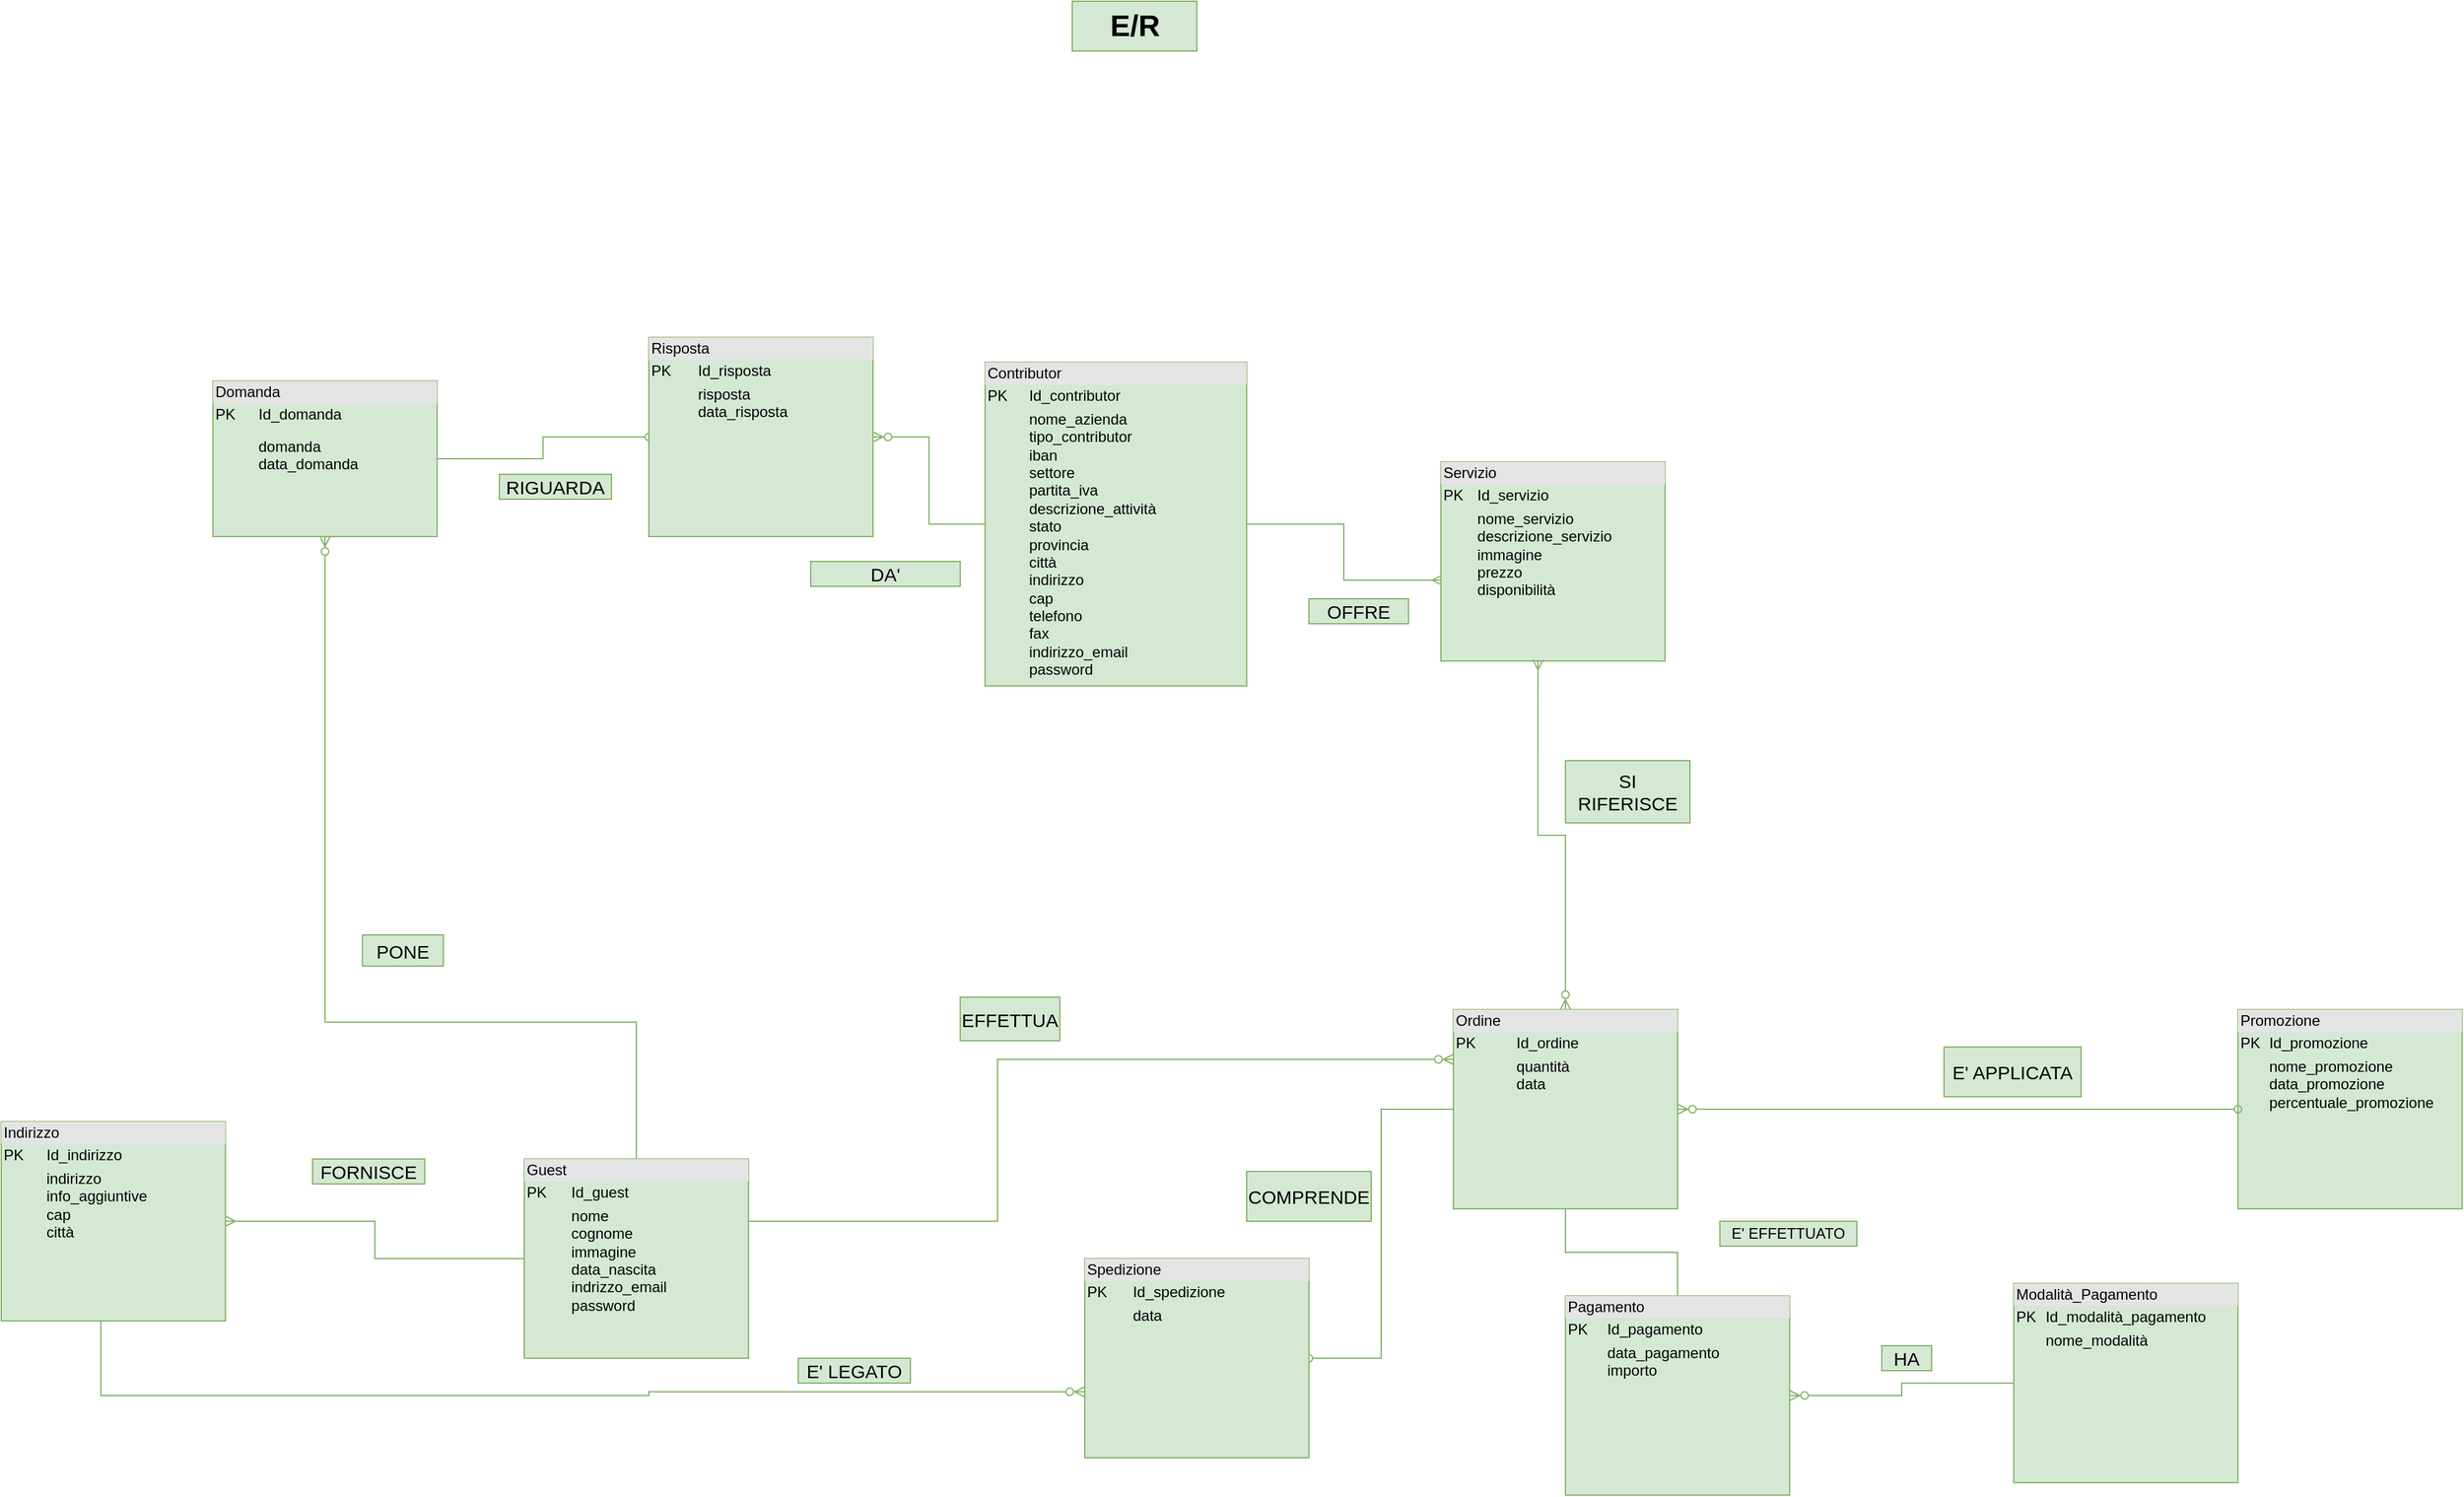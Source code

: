 <mxfile version="14.6.11" type="github">
  <diagram id="2Lku7SXxJfx_jw641gc3" name="Page-1">
    <mxGraphModel dx="1894" dy="1228" grid="1" gridSize="10" guides="1" tooltips="1" connect="1" arrows="1" fold="1" page="1" pageScale="1" pageWidth="3300" pageHeight="4681" math="0" shadow="0">
      <root>
        <mxCell id="0" />
        <mxCell id="1" parent="0" />
        <mxCell id="aYpBokMkxp7m7ungWqd7-1" style="edgeStyle=orthogonalEdgeStyle;rounded=0;orthogonalLoop=1;jettySize=auto;html=1;entryX=0.006;entryY=0.594;entryDx=0;entryDy=0;entryPerimeter=0;endArrow=ERmany;endFill=0;startArrow=none;startFill=0;fillColor=#d5e8d4;strokeColor=#82b366;" edge="1" parent="1" source="aYpBokMkxp7m7ungWqd7-2" target="aYpBokMkxp7m7ungWqd7-7">
          <mxGeometry relative="1" as="geometry" />
        </mxCell>
        <mxCell id="aYpBokMkxp7m7ungWqd7-2" value="&lt;div style=&quot;box-sizing: border-box ; width: 100% ; background: #e4e4e4 ; padding: 2px&quot;&gt;Contributor&amp;nbsp;&lt;/div&gt;&lt;table style=&quot;width: 100% ; font-size: 1em&quot; cellpadding=&quot;2&quot; cellspacing=&quot;0&quot;&gt;&lt;tbody&gt;&lt;tr&gt;&lt;td&gt;PK&lt;/td&gt;&lt;td&gt;Id_contributor&lt;br&gt;&lt;/td&gt;&lt;/tr&gt;&lt;tr&gt;&lt;td&gt;&lt;br&gt;&lt;br&gt;&lt;br&gt;&lt;br&gt;&lt;br&gt;&lt;br&gt;&lt;br&gt;&lt;br&gt;&lt;br&gt;&lt;br&gt;&lt;br&gt;&lt;/td&gt;&lt;td&gt;nome_azienda&lt;br&gt;tipo_contributor&lt;br&gt;iban&lt;br&gt;settore&lt;br&gt;partita_iva&lt;br&gt;descrizione_attività&lt;br&gt;stato&lt;br&gt;provincia&lt;br&gt;città&lt;br&gt;indirizzo&lt;br&gt;cap&lt;br&gt;telefono&lt;br&gt;fax&lt;br&gt;indirizzo_email&lt;br&gt;password&lt;br&gt;&lt;br&gt;&lt;br&gt;&lt;br&gt;&lt;br&gt;&lt;/td&gt;&lt;/tr&gt;&lt;tr&gt;&lt;td&gt;&amp;nbsp;&lt;/td&gt;&lt;td&gt;&lt;br&gt;&lt;/td&gt;&lt;/tr&gt;&lt;/tbody&gt;&lt;/table&gt;" style="verticalAlign=top;align=left;overflow=fill;html=1;fillColor=#d5e8d4;strokeColor=#82b366;" vertex="1" parent="1">
          <mxGeometry x="1160" y="350" width="210" height="260" as="geometry" />
        </mxCell>
        <mxCell id="aYpBokMkxp7m7ungWqd7-3" style="edgeStyle=orthogonalEdgeStyle;rounded=0;orthogonalLoop=1;jettySize=auto;html=1;startArrow=none;startFill=0;endArrow=ERzeroToMany;endFill=1;fillColor=#d5e8d4;strokeColor=#82b366;" edge="1" parent="1" source="aYpBokMkxp7m7ungWqd7-5" target="aYpBokMkxp7m7ungWqd7-6">
          <mxGeometry relative="1" as="geometry">
            <Array as="points">
              <mxPoint x="880" y="880" />
              <mxPoint x="630" y="880" />
            </Array>
          </mxGeometry>
        </mxCell>
        <mxCell id="aYpBokMkxp7m7ungWqd7-4" style="edgeStyle=orthogonalEdgeStyle;rounded=0;orthogonalLoop=1;jettySize=auto;html=1;entryX=1;entryY=0.5;entryDx=0;entryDy=0;startArrow=none;startFill=0;endArrow=ERmany;endFill=0;fillColor=#d5e8d4;strokeColor=#82b366;" edge="1" parent="1" source="aYpBokMkxp7m7ungWqd7-5" target="aYpBokMkxp7m7ungWqd7-21">
          <mxGeometry relative="1" as="geometry" />
        </mxCell>
        <mxCell id="aYpBokMkxp7m7ungWqd7-35" style="edgeStyle=orthogonalEdgeStyle;rounded=0;orthogonalLoop=1;jettySize=auto;html=1;entryX=0;entryY=0.25;entryDx=0;entryDy=0;startArrow=none;startFill=0;fillColor=#d5e8d4;strokeColor=#82b366;endArrow=ERzeroToMany;endFill=1;exitX=1;exitY=0.5;exitDx=0;exitDy=0;" edge="1" parent="1" source="aYpBokMkxp7m7ungWqd7-5" target="aYpBokMkxp7m7ungWqd7-15">
          <mxGeometry relative="1" as="geometry">
            <Array as="points">
              <mxPoint x="1170" y="1040" />
              <mxPoint x="1170" y="910" />
            </Array>
          </mxGeometry>
        </mxCell>
        <mxCell id="aYpBokMkxp7m7ungWqd7-5" value="&lt;div style=&quot;box-sizing: border-box ; width: 100% ; background: #e4e4e4 ; padding: 2px&quot;&gt;Guest&lt;/div&gt;&lt;table style=&quot;width: 100% ; font-size: 1em&quot; cellpadding=&quot;2&quot; cellspacing=&quot;0&quot;&gt;&lt;tbody&gt;&lt;tr&gt;&lt;td&gt;PK&lt;/td&gt;&lt;td&gt;Id_guest&lt;br&gt;&lt;/td&gt;&lt;/tr&gt;&lt;tr&gt;&lt;td&gt;&lt;br&gt;&lt;br&gt;&lt;br&gt;&lt;br&gt;&lt;/td&gt;&lt;td&gt;nome&lt;br&gt;cognome&lt;br&gt;immagine&lt;br&gt;data_nascita&lt;br&gt;indrizzo_email&lt;br&gt;password&lt;br&gt;&lt;br&gt;&lt;br&gt;&lt;br&gt;&lt;br&gt;&lt;/td&gt;&lt;/tr&gt;&lt;tr&gt;&lt;td&gt;&amp;nbsp;&lt;/td&gt;&lt;td&gt;&lt;br&gt;&lt;/td&gt;&lt;/tr&gt;&lt;/tbody&gt;&lt;/table&gt;" style="verticalAlign=top;align=left;overflow=fill;html=1;fillColor=#d5e8d4;strokeColor=#82b366;" vertex="1" parent="1">
          <mxGeometry x="790" y="990" width="180" height="160" as="geometry" />
        </mxCell>
        <mxCell id="aYpBokMkxp7m7ungWqd7-6" value="&lt;div style=&quot;box-sizing: border-box ; width: 100% ; background: #e4e4e4 ; padding: 2px&quot;&gt;Domanda&amp;nbsp;&lt;/div&gt;&lt;table style=&quot;width: 100% ; font-size: 1em&quot; cellpadding=&quot;2&quot; cellspacing=&quot;0&quot;&gt;&lt;tbody&gt;&lt;tr&gt;&lt;td&gt;PK&lt;/td&gt;&lt;td&gt;Id_domanda&lt;br&gt;&lt;/td&gt;&lt;/tr&gt;&lt;tr&gt;&lt;td&gt;&lt;br&gt;&lt;br&gt;&lt;br&gt;&lt;/td&gt;&lt;td&gt;domanda&lt;br&gt;data_domanda&lt;br&gt;&lt;/td&gt;&lt;/tr&gt;&lt;tr&gt;&lt;td&gt;&amp;nbsp;&lt;/td&gt;&lt;td&gt;&lt;br&gt;&lt;/td&gt;&lt;/tr&gt;&lt;/tbody&gt;&lt;/table&gt;" style="verticalAlign=top;align=left;overflow=fill;html=1;fillColor=#d5e8d4;strokeColor=#82b366;" vertex="1" parent="1">
          <mxGeometry x="540" y="365" width="180" height="125" as="geometry" />
        </mxCell>
        <mxCell id="aYpBokMkxp7m7ungWqd7-7" value="&lt;div style=&quot;box-sizing: border-box ; width: 100% ; background: #e4e4e4 ; padding: 2px&quot;&gt;Servizio&lt;/div&gt;&lt;table style=&quot;width: 100% ; font-size: 1em&quot; cellpadding=&quot;2&quot; cellspacing=&quot;0&quot;&gt;&lt;tbody&gt;&lt;tr&gt;&lt;td&gt;PK&lt;/td&gt;&lt;td&gt;Id_servizio&lt;br&gt;&lt;/td&gt;&lt;/tr&gt;&lt;tr&gt;&lt;td&gt;&lt;br&gt;&lt;/td&gt;&lt;td&gt;nome_servizio&lt;br&gt;descrizione_servizio&lt;br&gt;immagine&lt;br&gt;prezzo&lt;br&gt;disponibilità&lt;br&gt;&lt;br&gt;&lt;/td&gt;&lt;/tr&gt;&lt;tr&gt;&lt;td&gt;&amp;nbsp;&lt;/td&gt;&lt;td&gt;&lt;br&gt;&lt;br&gt;&lt;/td&gt;&lt;/tr&gt;&lt;/tbody&gt;&lt;/table&gt;" style="verticalAlign=top;align=left;overflow=fill;html=1;fillColor=#d5e8d4;strokeColor=#82b366;" vertex="1" parent="1">
          <mxGeometry x="1526" y="430" width="180" height="160" as="geometry" />
        </mxCell>
        <mxCell id="aYpBokMkxp7m7ungWqd7-8" value="&lt;div style=&quot;box-sizing: border-box ; width: 100% ; background: #e4e4e4 ; padding: 2px&quot;&gt;Promozione&lt;/div&gt;&lt;table style=&quot;width: 100% ; font-size: 1em&quot; cellpadding=&quot;2&quot; cellspacing=&quot;0&quot;&gt;&lt;tbody&gt;&lt;tr&gt;&lt;td&gt;PK&lt;/td&gt;&lt;td&gt;Id_promozione&lt;br&gt;&lt;/td&gt;&lt;/tr&gt;&lt;tr&gt;&lt;td&gt;&lt;br&gt;&lt;br&gt;&lt;br&gt;&lt;br&gt;&lt;/td&gt;&lt;td&gt;nome_promozione&lt;br&gt;data_promozione&lt;br&gt;percentuale_promozione&lt;br&gt;&lt;br&gt;&lt;br&gt;&lt;/td&gt;&lt;/tr&gt;&lt;tr&gt;&lt;td&gt;&amp;nbsp;&lt;/td&gt;&lt;td&gt;&lt;br&gt;&lt;/td&gt;&lt;/tr&gt;&lt;/tbody&gt;&lt;/table&gt;" style="verticalAlign=top;align=left;overflow=fill;html=1;fillColor=#d5e8d4;strokeColor=#82b366;" vertex="1" parent="1">
          <mxGeometry x="2166" y="870" width="180" height="160" as="geometry" />
        </mxCell>
        <mxCell id="aYpBokMkxp7m7ungWqd7-9" style="edgeStyle=orthogonalEdgeStyle;rounded=0;orthogonalLoop=1;jettySize=auto;html=1;entryX=1;entryY=0.5;entryDx=0;entryDy=0;startArrow=oval;startFill=0;endArrow=none;endFill=0;fillColor=#d5e8d4;strokeColor=#82b366;" edge="1" parent="1" source="aYpBokMkxp7m7ungWqd7-11" target="aYpBokMkxp7m7ungWqd7-6">
          <mxGeometry relative="1" as="geometry" />
        </mxCell>
        <mxCell id="aYpBokMkxp7m7ungWqd7-10" style="edgeStyle=orthogonalEdgeStyle;rounded=0;orthogonalLoop=1;jettySize=auto;html=1;entryX=0;entryY=0.5;entryDx=0;entryDy=0;startArrow=ERzeroToMany;startFill=1;endArrow=none;endFill=0;fillColor=#d5e8d4;strokeColor=#82b366;" edge="1" parent="1" source="aYpBokMkxp7m7ungWqd7-11" target="aYpBokMkxp7m7ungWqd7-2">
          <mxGeometry relative="1" as="geometry" />
        </mxCell>
        <mxCell id="aYpBokMkxp7m7ungWqd7-11" value="&lt;div style=&quot;box-sizing: border-box ; width: 100% ; background: #e4e4e4 ; padding: 2px&quot;&gt;Risposta&lt;/div&gt;&lt;table style=&quot;width: 100% ; font-size: 1em&quot; cellpadding=&quot;2&quot; cellspacing=&quot;0&quot;&gt;&lt;tbody&gt;&lt;tr&gt;&lt;td&gt;PK&lt;/td&gt;&lt;td&gt;Id_risposta&lt;br&gt;&lt;/td&gt;&lt;/tr&gt;&lt;tr&gt;&lt;td&gt;&lt;br&gt;&lt;br&gt;&lt;/td&gt;&lt;td&gt;risposta&lt;br&gt;data_risposta&lt;br&gt;&lt;br&gt;&lt;/td&gt;&lt;/tr&gt;&lt;tr&gt;&lt;td&gt;&amp;nbsp;&lt;/td&gt;&lt;td&gt;&lt;br&gt;&lt;/td&gt;&lt;/tr&gt;&lt;/tbody&gt;&lt;/table&gt;" style="verticalAlign=top;align=left;overflow=fill;html=1;fillColor=#d5e8d4;strokeColor=#82b366;" vertex="1" parent="1">
          <mxGeometry x="890" y="330" width="180" height="160" as="geometry" />
        </mxCell>
        <mxCell id="aYpBokMkxp7m7ungWqd7-12" style="edgeStyle=orthogonalEdgeStyle;rounded=0;orthogonalLoop=1;jettySize=auto;html=1;entryX=0;entryY=0.5;entryDx=0;entryDy=0;startArrow=ERzeroToMany;startFill=1;endArrow=oval;endFill=0;fillColor=#d5e8d4;strokeColor=#82b366;" edge="1" parent="1" source="aYpBokMkxp7m7ungWqd7-15" target="aYpBokMkxp7m7ungWqd7-8">
          <mxGeometry relative="1" as="geometry" />
        </mxCell>
        <mxCell id="aYpBokMkxp7m7ungWqd7-13" style="edgeStyle=orthogonalEdgeStyle;rounded=0;orthogonalLoop=1;jettySize=auto;html=1;entryX=0.5;entryY=0;entryDx=0;entryDy=0;startArrow=none;startFill=0;endArrow=none;endFill=0;fillColor=#d5e8d4;strokeColor=#82b366;" edge="1" parent="1" source="aYpBokMkxp7m7ungWqd7-15" target="aYpBokMkxp7m7ungWqd7-17">
          <mxGeometry relative="1" as="geometry" />
        </mxCell>
        <mxCell id="aYpBokMkxp7m7ungWqd7-14" style="edgeStyle=orthogonalEdgeStyle;rounded=0;orthogonalLoop=1;jettySize=auto;html=1;entryX=0.433;entryY=0.994;entryDx=0;entryDy=0;entryPerimeter=0;startArrow=ERzeroToMany;startFill=1;endArrow=ERmany;endFill=0;fillColor=#d5e8d4;strokeColor=#82b366;" edge="1" parent="1" source="aYpBokMkxp7m7ungWqd7-15" target="aYpBokMkxp7m7ungWqd7-7">
          <mxGeometry relative="1" as="geometry" />
        </mxCell>
        <mxCell id="aYpBokMkxp7m7ungWqd7-15" value="&lt;div style=&quot;box-sizing: border-box ; width: 100% ; background: #e4e4e4 ; padding: 2px&quot;&gt;Ordine&lt;/div&gt;&lt;table style=&quot;width: 100% ; font-size: 1em&quot; cellpadding=&quot;2&quot; cellspacing=&quot;0&quot;&gt;&lt;tbody&gt;&lt;tr&gt;&lt;td&gt;PK&lt;/td&gt;&lt;td&gt;Id_ordine&lt;br&gt;&lt;/td&gt;&lt;/tr&gt;&lt;tr&gt;&lt;td&gt;&lt;br&gt;&lt;/td&gt;&lt;td&gt;quantità&lt;br&gt;data&lt;/td&gt;&lt;/tr&gt;&lt;tr&gt;&lt;td&gt;&amp;nbsp;&lt;/td&gt;&lt;td&gt;&lt;br&gt;&lt;/td&gt;&lt;/tr&gt;&lt;/tbody&gt;&lt;/table&gt;" style="verticalAlign=top;align=left;overflow=fill;html=1;fillColor=#d5e8d4;strokeColor=#82b366;" vertex="1" parent="1">
          <mxGeometry x="1536" y="870" width="180" height="160" as="geometry" />
        </mxCell>
        <mxCell id="aYpBokMkxp7m7ungWqd7-16" style="edgeStyle=orthogonalEdgeStyle;rounded=0;orthogonalLoop=1;jettySize=auto;html=1;entryX=0;entryY=0.5;entryDx=0;entryDy=0;startArrow=ERzeroToMany;startFill=1;endArrow=none;endFill=0;fillColor=#d5e8d4;strokeColor=#82b366;" edge="1" parent="1" source="aYpBokMkxp7m7ungWqd7-17" target="aYpBokMkxp7m7ungWqd7-18">
          <mxGeometry relative="1" as="geometry" />
        </mxCell>
        <mxCell id="aYpBokMkxp7m7ungWqd7-17" value="&lt;div style=&quot;box-sizing: border-box ; width: 100% ; background: #e4e4e4 ; padding: 2px&quot;&gt;Pagamento&lt;/div&gt;&lt;table style=&quot;width: 100% ; font-size: 1em&quot; cellpadding=&quot;2&quot; cellspacing=&quot;0&quot;&gt;&lt;tbody&gt;&lt;tr&gt;&lt;td&gt;PK&lt;/td&gt;&lt;td&gt;Id_pagamento&lt;br&gt;&lt;/td&gt;&lt;/tr&gt;&lt;tr&gt;&lt;td&gt;&lt;br&gt;&lt;br&gt;&lt;/td&gt;&lt;td&gt;data_pagamento&lt;br&gt;importo&lt;br&gt;&lt;br&gt;&lt;br&gt;&lt;br&gt;&lt;/td&gt;&lt;/tr&gt;&lt;tr&gt;&lt;td&gt;&amp;nbsp;&lt;/td&gt;&lt;td&gt;&lt;br&gt;&lt;/td&gt;&lt;/tr&gt;&lt;/tbody&gt;&lt;/table&gt;" style="verticalAlign=top;align=left;overflow=fill;html=1;fillColor=#d5e8d4;strokeColor=#82b366;" vertex="1" parent="1">
          <mxGeometry x="1626" y="1100" width="180" height="160" as="geometry" />
        </mxCell>
        <mxCell id="aYpBokMkxp7m7ungWqd7-18" value="&lt;div style=&quot;box-sizing: border-box ; width: 100% ; background: #e4e4e4 ; padding: 2px&quot;&gt;Modalità_Pagamento&lt;/div&gt;&lt;table style=&quot;width: 100% ; font-size: 1em&quot; cellpadding=&quot;2&quot; cellspacing=&quot;0&quot;&gt;&lt;tbody&gt;&lt;tr&gt;&lt;td&gt;PK&lt;/td&gt;&lt;td&gt;Id_modalità_pagamento&lt;br&gt;&lt;/td&gt;&lt;/tr&gt;&lt;tr&gt;&lt;td&gt;&lt;br&gt;&lt;/td&gt;&lt;td&gt;nome_modalità&lt;br&gt;&lt;br&gt;&lt;br&gt;&lt;br&gt;&lt;/td&gt;&lt;/tr&gt;&lt;tr&gt;&lt;td&gt;&amp;nbsp;&lt;/td&gt;&lt;td&gt;&lt;br&gt;&lt;/td&gt;&lt;/tr&gt;&lt;/tbody&gt;&lt;/table&gt;" style="verticalAlign=top;align=left;overflow=fill;html=1;fillColor=#d5e8d4;strokeColor=#82b366;" vertex="1" parent="1">
          <mxGeometry x="1986" y="1090" width="180" height="160" as="geometry" />
        </mxCell>
        <mxCell id="aYpBokMkxp7m7ungWqd7-19" value="E/R" style="text;html=1;fontSize=24;fontStyle=1;verticalAlign=middle;align=center;rounded=0;sketch=0;fillColor=#d5e8d4;strokeColor=#82b366;" vertex="1" parent="1">
          <mxGeometry x="1230" y="60" width="100" height="40" as="geometry" />
        </mxCell>
        <mxCell id="aYpBokMkxp7m7ungWqd7-20" style="edgeStyle=orthogonalEdgeStyle;rounded=0;orthogonalLoop=1;jettySize=auto;html=1;entryX=0;entryY=0.669;entryDx=0;entryDy=0;entryPerimeter=0;startArrow=none;startFill=0;endArrow=ERzeroToMany;endFill=1;fillColor=#d5e8d4;strokeColor=#82b366;" edge="1" parent="1" source="aYpBokMkxp7m7ungWqd7-21" target="aYpBokMkxp7m7ungWqd7-23">
          <mxGeometry relative="1" as="geometry">
            <Array as="points">
              <mxPoint x="450" y="1180" />
              <mxPoint x="890" y="1180" />
              <mxPoint x="890" y="1177" />
            </Array>
          </mxGeometry>
        </mxCell>
        <mxCell id="aYpBokMkxp7m7ungWqd7-21" value="&lt;div style=&quot;box-sizing: border-box ; width: 100% ; background: #e4e4e4 ; padding: 2px&quot;&gt;Indirizzo&lt;/div&gt;&lt;table style=&quot;width: 100% ; font-size: 1em&quot; cellpadding=&quot;2&quot; cellspacing=&quot;0&quot;&gt;&lt;tbody&gt;&lt;tr&gt;&lt;td&gt;PK&lt;/td&gt;&lt;td&gt;Id_indirizzo&lt;br&gt;&lt;/td&gt;&lt;/tr&gt;&lt;tr&gt;&lt;td&gt;&lt;br&gt;&lt;br&gt;&lt;br&gt;&lt;br&gt;&lt;/td&gt;&lt;td&gt;indirizzo&lt;br&gt;info_aggiuntive&lt;br&gt;cap&lt;br&gt;città&lt;br&gt;&lt;br&gt;&lt;br&gt;&lt;br&gt;&lt;br&gt;&lt;/td&gt;&lt;/tr&gt;&lt;tr&gt;&lt;td&gt;&amp;nbsp;&lt;/td&gt;&lt;td&gt;&lt;br&gt;&lt;/td&gt;&lt;/tr&gt;&lt;/tbody&gt;&lt;/table&gt;" style="verticalAlign=top;align=left;overflow=fill;html=1;fillColor=#d5e8d4;strokeColor=#82b366;" vertex="1" parent="1">
          <mxGeometry x="370" y="960" width="180" height="160" as="geometry" />
        </mxCell>
        <mxCell id="aYpBokMkxp7m7ungWqd7-22" style="edgeStyle=orthogonalEdgeStyle;rounded=0;orthogonalLoop=1;jettySize=auto;html=1;entryX=0;entryY=0.5;entryDx=0;entryDy=0;startArrow=oval;startFill=0;endArrow=none;endFill=0;fillColor=#d5e8d4;strokeColor=#82b366;" edge="1" parent="1" source="aYpBokMkxp7m7ungWqd7-23" target="aYpBokMkxp7m7ungWqd7-15">
          <mxGeometry relative="1" as="geometry" />
        </mxCell>
        <mxCell id="aYpBokMkxp7m7ungWqd7-23" value="&lt;div style=&quot;box-sizing: border-box ; width: 100% ; background: #e4e4e4 ; padding: 2px&quot;&gt;Spedizione&lt;/div&gt;&lt;table style=&quot;width: 100% ; font-size: 1em&quot; cellpadding=&quot;2&quot; cellspacing=&quot;0&quot;&gt;&lt;tbody&gt;&lt;tr&gt;&lt;td&gt;PK&lt;/td&gt;&lt;td&gt;Id_spedizione&lt;br&gt;&lt;/td&gt;&lt;/tr&gt;&lt;tr&gt;&lt;td&gt;&lt;br&gt;&lt;br&gt;&lt;/td&gt;&lt;td&gt;data&lt;br&gt;&lt;br&gt;&lt;br&gt;&lt;br&gt;&lt;/td&gt;&lt;/tr&gt;&lt;tr&gt;&lt;td&gt;&amp;nbsp;&lt;/td&gt;&lt;td&gt;&lt;br&gt;&lt;/td&gt;&lt;/tr&gt;&lt;/tbody&gt;&lt;/table&gt;" style="verticalAlign=top;align=left;overflow=fill;html=1;fillColor=#d5e8d4;strokeColor=#82b366;" vertex="1" parent="1">
          <mxGeometry x="1240" y="1070" width="180" height="160" as="geometry" />
        </mxCell>
        <mxCell id="aYpBokMkxp7m7ungWqd7-24" value="&lt;font style=&quot;font-size: 15px&quot;&gt;HA&lt;/font&gt;" style="text;html=1;align=center;verticalAlign=middle;whiteSpace=wrap;rounded=0;fillColor=#d5e8d4;strokeColor=#82b366;" vertex="1" parent="1">
          <mxGeometry x="1880" y="1140" width="40" height="20" as="geometry" />
        </mxCell>
        <mxCell id="aYpBokMkxp7m7ungWqd7-25" value="&lt;span style=&quot;font-size: 15px&quot;&gt;FORNISCE&lt;/span&gt;" style="text;html=1;align=center;verticalAlign=middle;whiteSpace=wrap;rounded=0;fillColor=#d5e8d4;strokeColor=#82b366;" vertex="1" parent="1">
          <mxGeometry x="620" y="990" width="90" height="20" as="geometry" />
        </mxCell>
        <mxCell id="aYpBokMkxp7m7ungWqd7-26" value="&lt;span style=&quot;font-size: 15px&quot;&gt;PONE&lt;/span&gt;" style="text;html=1;align=center;verticalAlign=middle;whiteSpace=wrap;rounded=0;fillColor=#d5e8d4;strokeColor=#82b366;" vertex="1" parent="1">
          <mxGeometry x="660" y="810" width="65" height="25" as="geometry" />
        </mxCell>
        <mxCell id="aYpBokMkxp7m7ungWqd7-28" value="&lt;span style=&quot;font-size: 15px&quot;&gt;DA&#39;&lt;/span&gt;" style="text;html=1;align=center;verticalAlign=middle;whiteSpace=wrap;rounded=0;fillColor=#d5e8d4;strokeColor=#82b366;" vertex="1" parent="1">
          <mxGeometry x="1020" y="510" width="120" height="20" as="geometry" />
        </mxCell>
        <mxCell id="aYpBokMkxp7m7ungWqd7-29" value="&lt;span style=&quot;font-size: 15px&quot;&gt;OFFRE&lt;/span&gt;" style="text;html=1;align=center;verticalAlign=middle;whiteSpace=wrap;rounded=0;fillColor=#d5e8d4;strokeColor=#82b366;" vertex="1" parent="1">
          <mxGeometry x="1420" y="540" width="80" height="20" as="geometry" />
        </mxCell>
        <mxCell id="aYpBokMkxp7m7ungWqd7-30" value="&lt;span style=&quot;font-size: 15px&quot;&gt;SI RIFERISCE&lt;/span&gt;" style="text;html=1;align=center;verticalAlign=middle;whiteSpace=wrap;rounded=0;fillColor=#d5e8d4;strokeColor=#82b366;" vertex="1" parent="1">
          <mxGeometry x="1626" y="670" width="100" height="50" as="geometry" />
        </mxCell>
        <mxCell id="aYpBokMkxp7m7ungWqd7-31" value="&lt;span style=&quot;font-size: 15px&quot;&gt;COMPRENDE&lt;br&gt;&lt;/span&gt;" style="text;html=1;align=center;verticalAlign=middle;whiteSpace=wrap;rounded=0;fillColor=#d5e8d4;strokeColor=#82b366;" vertex="1" parent="1">
          <mxGeometry x="1370" y="1000" width="100" height="40" as="geometry" />
        </mxCell>
        <mxCell id="aYpBokMkxp7m7ungWqd7-32" value="&lt;span style=&quot;font-size: 15px&quot;&gt;E&#39; APPLICATA&lt;br&gt;&lt;/span&gt;" style="text;html=1;align=center;verticalAlign=middle;whiteSpace=wrap;rounded=0;fillColor=#d5e8d4;strokeColor=#82b366;" vertex="1" parent="1">
          <mxGeometry x="1930" y="900" width="110" height="40" as="geometry" />
        </mxCell>
        <mxCell id="aYpBokMkxp7m7ungWqd7-33" value="E&#39; EFFETTUATO" style="text;html=1;align=center;verticalAlign=middle;whiteSpace=wrap;rounded=0;fillColor=#d5e8d4;strokeColor=#82b366;" vertex="1" parent="1">
          <mxGeometry x="1750" y="1040" width="110" height="20" as="geometry" />
        </mxCell>
        <mxCell id="aYpBokMkxp7m7ungWqd7-34" value="&lt;span style=&quot;font-size: 15px&quot;&gt;E&#39; LEGATO&lt;/span&gt;" style="text;html=1;align=center;verticalAlign=middle;whiteSpace=wrap;rounded=0;fillColor=#d5e8d4;strokeColor=#82b366;" vertex="1" parent="1">
          <mxGeometry x="1010" y="1150" width="90" height="20" as="geometry" />
        </mxCell>
        <mxCell id="aYpBokMkxp7m7ungWqd7-36" value="&lt;span style=&quot;font-size: 15px&quot;&gt;EFFETTUA&lt;/span&gt;" style="text;html=1;align=center;verticalAlign=middle;whiteSpace=wrap;rounded=0;fillColor=#d5e8d4;strokeColor=#82b366;" vertex="1" parent="1">
          <mxGeometry x="1140" y="860" width="80" height="35" as="geometry" />
        </mxCell>
        <mxCell id="aYpBokMkxp7m7ungWqd7-44" value="&lt;span style=&quot;font-size: 15px&quot;&gt;RIGUARDA&lt;/span&gt;" style="text;html=1;align=center;verticalAlign=middle;whiteSpace=wrap;rounded=0;fillColor=#d5e8d4;strokeColor=#82b366;" vertex="1" parent="1">
          <mxGeometry x="770" y="440" width="90" height="20" as="geometry" />
        </mxCell>
      </root>
    </mxGraphModel>
  </diagram>
</mxfile>
